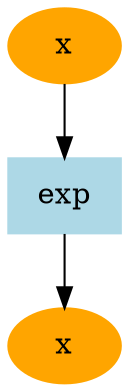 digraph g{
  1 [label="x" , color=orange, style=filled ]
  2 [label="x" , color=orange, style=filled ]
  3 [label="exp" , color=lightblue, style=filled ,shape=box]

  1->3
  3->2
}